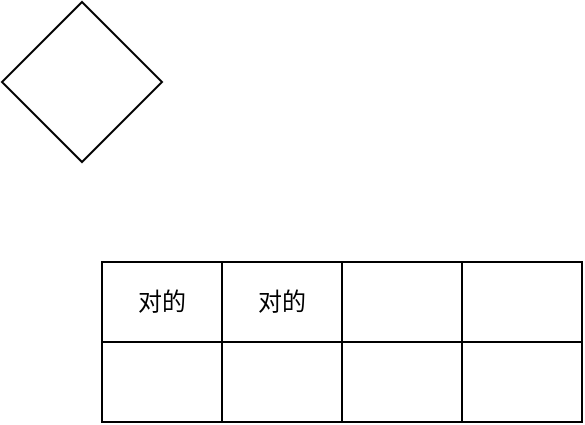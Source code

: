 <mxfile version="15.1.1" type="github">
  <diagram id="wMvRNUIEFIj0GQE62iUi" name="Page-1">
    <mxGraphModel dx="1422" dy="762" grid="1" gridSize="10" guides="1" tooltips="1" connect="1" arrows="1" fold="1" page="1" pageScale="1" pageWidth="827" pageHeight="1169" math="0" shadow="0">
      <root>
        <mxCell id="0" />
        <mxCell id="1" parent="0" />
        <mxCell id="lLhJL2t1rtxMR5c1Ugr6-1" value="" style="rhombus;whiteSpace=wrap;html=1;" parent="1" vertex="1">
          <mxGeometry x="240" y="220" width="80" height="80" as="geometry" />
        </mxCell>
        <mxCell id="xG01VLcGcrTX1gRnnPlo-1" value="" style="shape=table;startSize=0;container=1;collapsible=0;childLayout=tableLayout;" vertex="1" parent="1">
          <mxGeometry x="290" y="350" width="240" height="80" as="geometry" />
        </mxCell>
        <mxCell id="xG01VLcGcrTX1gRnnPlo-2" value="" style="shape=partialRectangle;collapsible=0;dropTarget=0;pointerEvents=0;fillColor=none;top=0;left=0;bottom=0;right=0;points=[[0,0.5],[1,0.5]];portConstraint=eastwest;" vertex="1" parent="xG01VLcGcrTX1gRnnPlo-1">
          <mxGeometry width="240" height="40" as="geometry" />
        </mxCell>
        <mxCell id="xG01VLcGcrTX1gRnnPlo-3" value="对的" style="shape=partialRectangle;html=1;whiteSpace=wrap;connectable=0;overflow=hidden;fillColor=none;top=0;left=0;bottom=0;right=0;pointerEvents=1;" vertex="1" parent="xG01VLcGcrTX1gRnnPlo-2">
          <mxGeometry width="60" height="40" as="geometry" />
        </mxCell>
        <mxCell id="xG01VLcGcrTX1gRnnPlo-4" value="对的" style="shape=partialRectangle;html=1;whiteSpace=wrap;connectable=0;overflow=hidden;fillColor=none;top=0;left=0;bottom=0;right=0;pointerEvents=1;" vertex="1" parent="xG01VLcGcrTX1gRnnPlo-2">
          <mxGeometry x="60" width="60" height="40" as="geometry" />
        </mxCell>
        <mxCell id="xG01VLcGcrTX1gRnnPlo-5" value="" style="shape=partialRectangle;html=1;whiteSpace=wrap;connectable=0;overflow=hidden;fillColor=none;top=0;left=0;bottom=0;right=0;pointerEvents=1;" vertex="1" parent="xG01VLcGcrTX1gRnnPlo-2">
          <mxGeometry x="120" width="60" height="40" as="geometry" />
        </mxCell>
        <mxCell id="xG01VLcGcrTX1gRnnPlo-6" value="" style="shape=partialRectangle;html=1;whiteSpace=wrap;connectable=0;overflow=hidden;fillColor=none;top=0;left=0;bottom=0;right=0;pointerEvents=1;" vertex="1" parent="xG01VLcGcrTX1gRnnPlo-2">
          <mxGeometry x="180" width="60" height="40" as="geometry" />
        </mxCell>
        <mxCell id="xG01VLcGcrTX1gRnnPlo-7" value="" style="shape=partialRectangle;collapsible=0;dropTarget=0;pointerEvents=0;fillColor=none;top=0;left=0;bottom=0;right=0;points=[[0,0.5],[1,0.5]];portConstraint=eastwest;" vertex="1" parent="xG01VLcGcrTX1gRnnPlo-1">
          <mxGeometry y="40" width="240" height="40" as="geometry" />
        </mxCell>
        <mxCell id="xG01VLcGcrTX1gRnnPlo-8" value="" style="shape=partialRectangle;html=1;whiteSpace=wrap;connectable=0;overflow=hidden;fillColor=none;top=0;left=0;bottom=0;right=0;pointerEvents=1;" vertex="1" parent="xG01VLcGcrTX1gRnnPlo-7">
          <mxGeometry width="60" height="40" as="geometry" />
        </mxCell>
        <mxCell id="xG01VLcGcrTX1gRnnPlo-9" value="" style="shape=partialRectangle;html=1;whiteSpace=wrap;connectable=0;overflow=hidden;fillColor=none;top=0;left=0;bottom=0;right=0;pointerEvents=1;" vertex="1" parent="xG01VLcGcrTX1gRnnPlo-7">
          <mxGeometry x="60" width="60" height="40" as="geometry" />
        </mxCell>
        <mxCell id="xG01VLcGcrTX1gRnnPlo-10" value="" style="shape=partialRectangle;html=1;whiteSpace=wrap;connectable=0;overflow=hidden;fillColor=none;top=0;left=0;bottom=0;right=0;pointerEvents=1;" vertex="1" parent="xG01VLcGcrTX1gRnnPlo-7">
          <mxGeometry x="120" width="60" height="40" as="geometry" />
        </mxCell>
        <mxCell id="xG01VLcGcrTX1gRnnPlo-11" value="" style="shape=partialRectangle;html=1;whiteSpace=wrap;connectable=0;overflow=hidden;fillColor=none;top=0;left=0;bottom=0;right=0;pointerEvents=1;" vertex="1" parent="xG01VLcGcrTX1gRnnPlo-7">
          <mxGeometry x="180" width="60" height="40" as="geometry" />
        </mxCell>
      </root>
    </mxGraphModel>
  </diagram>
</mxfile>

